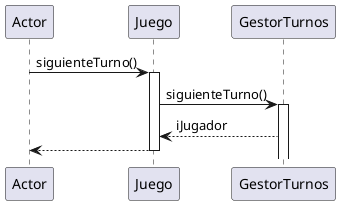 @startuml
Actor -> Juego: siguienteTurno()
    activate Juego
    Juego -> GestorTurnos: siguienteTurno()
    activate GestorTurnos
    GestorTurnos --> Juego: iJugador

    Juego --> Actor
    deactivate Juego
@enduml